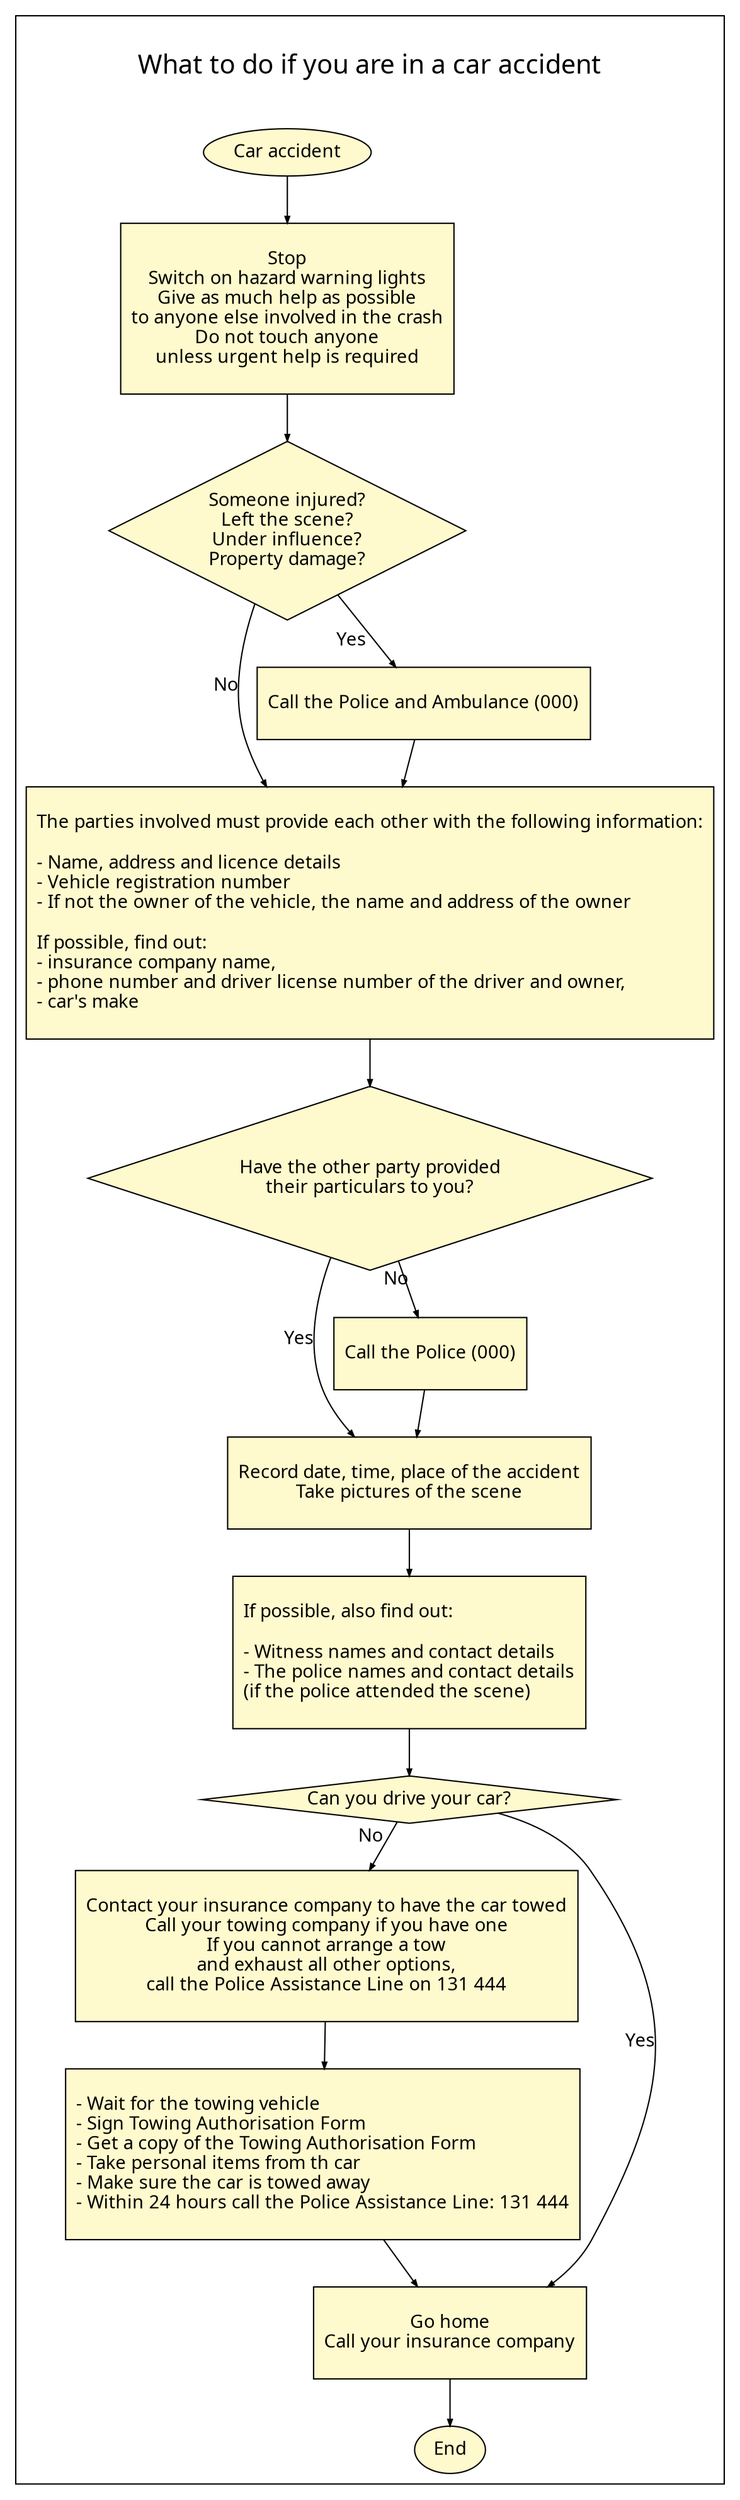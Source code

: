 digraph {
fontsize=20; fontname=Calibri;bgcolor="white";
#splines=ortho; nodesep=0;
edge [penwidth=1, color=black, arrowsize=.5, fontname=Calibri]

subgraph cluster_0 {

label = "\nWhat to do if you are in a car accident\n\n";

node [shape=box, fontname=Calibri, style=filled,fillcolor=lemonchiffon;];

{node [label="\nStop\nSwitch on hazard warning lights\nGive as much help as possible\nto anyone else involved in the crash\nDo not touch anyone\nunless urgent help is required\n\n"] N2;}

{node [label="\nThe parties involved must provide each other with the following information:\n\n- Name, address and licence details\l- Vehicle registration number\l- If not the owner of the vehicle, the name and address of the owner\l\nIf possible, find out:\l- insurance company name,\l- phone number and driver license number of the driver and owner,\l- car's make\l\n"] N5; }

{node [label="\nRecord date, time, place of the accident\nTake pictures of the scene\n\n"] N8;}

{node [label="\nIf possible, also find out:\l\l- Witness names and contact details\l- The police names and contact details\l(if the police attended the scene)\l\n"] "N9";}

{node [label="\nContact your insurance company to have the car towed\nCall your towing company if you have one\nIf you cannot arrange a tow\nand exhaust all other options,\ncall the Police Assistance Line on 131 444\n\n"] "N12";}

{node [label="\l- Wait for the towing vehicle\l- Sign Towing Authorisation Form\l- Get a copy of the Towing Authorisation Form\l- Take personal items from th car\l- Make sure the car is towed away\l- Within 24 hours call the Police Assistance Line: 131 444\l\n"] "N13";}

{node [label="\nGo home\nCall your insurance company\n\n"] "N14";}

{node [label="\nCall the Police and Ambulance (000)\n\n"] "N4";}

{node [label="\nCall the Police (000)\n\n"] "N7";}

node [shape=ellipse];

{node [label="Car accident"] N1; }

{node [label="End"] N15; }

node [shape=diamond];

{node [label="Someone injured?\nLeft the scene?\nUnder influence?\nProperty damage?"] "N3";}

{node [label="\nHave the other party provided\ntheir particulars to you?\n\n"] N6;}

{node [label="Can you drive your car?"] N11;}

}

N1 -> N2;
N2 -> N3;
N3 -> N4 [xlabel="Yes"];
N4 -> N5;
N3 -> N5 [xlabel="No"];
N5 -> N6;
N6 -> N7 [xlabel="No"];
N7 -> N8;
N6 -> N8 [xlabel="Yes"];
N8 -> N9;
N9 -> N11;
N11 -> N12 [xlabel="No"];
N12 -> N13;
N13 -> N14;
N14 -> N15;
N11 -> N14 [xlabel="Yes"];
}
